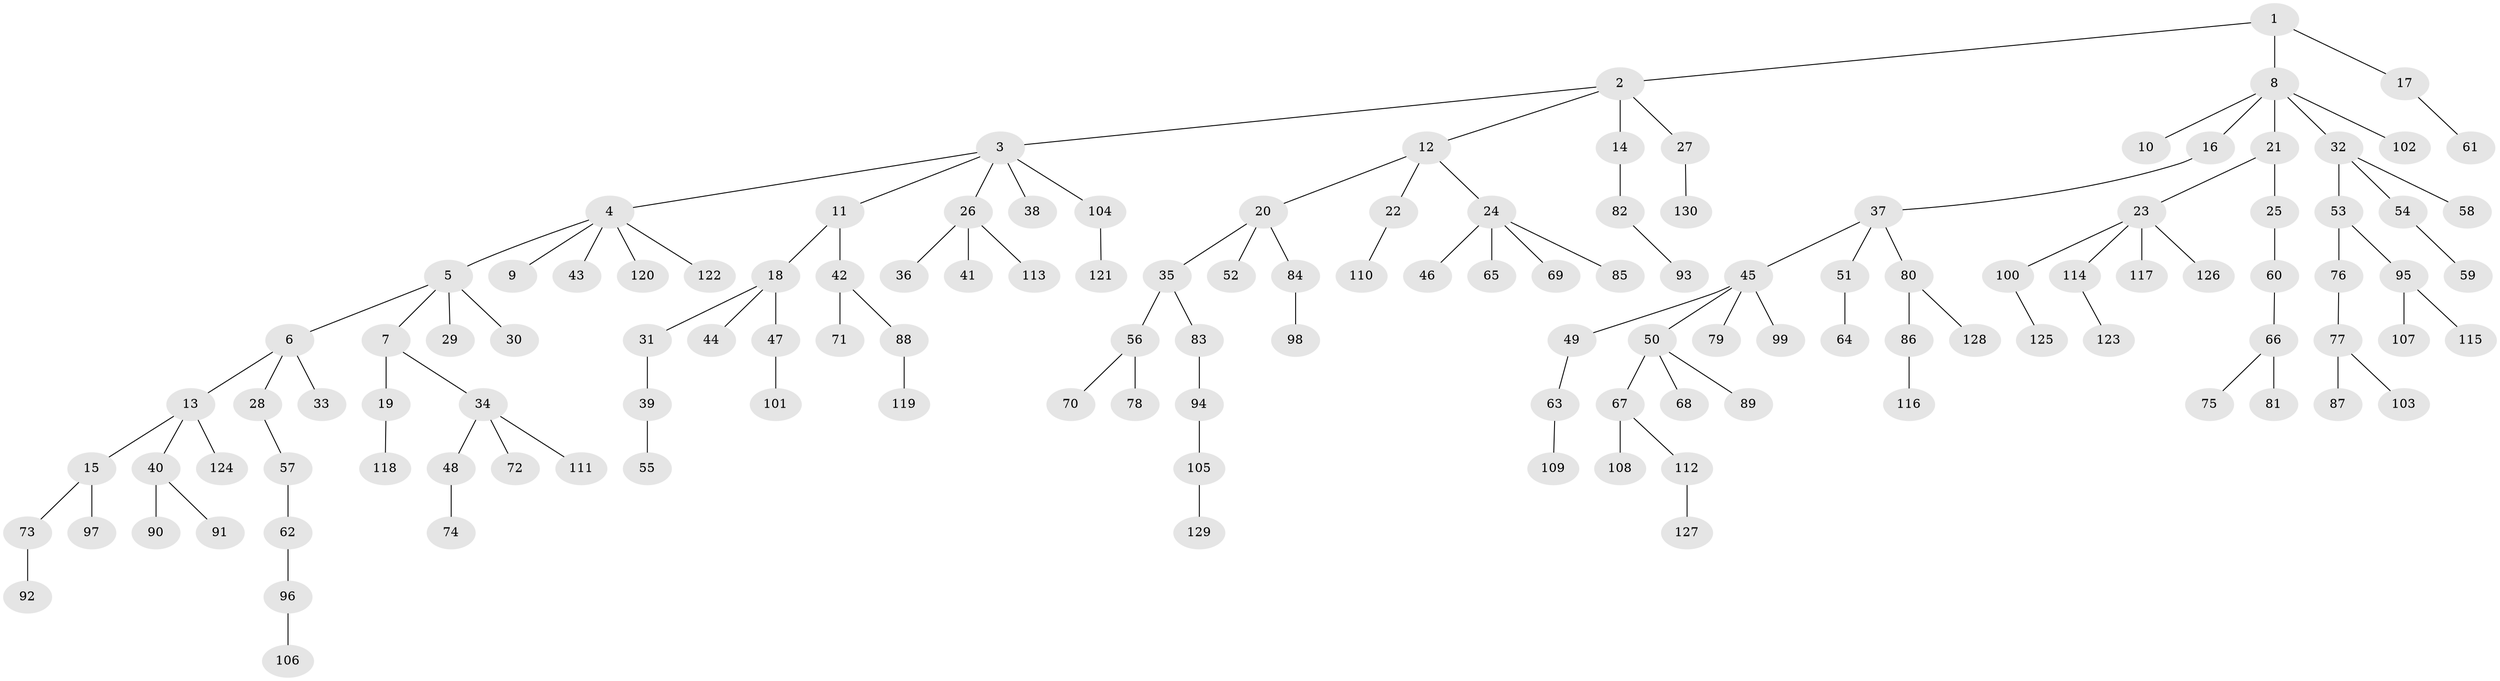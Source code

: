 // Generated by graph-tools (version 1.1) at 2025/02/03/09/25 03:02:17]
// undirected, 130 vertices, 129 edges
graph export_dot {
graph [start="1"]
  node [color=gray90,style=filled];
  1;
  2;
  3;
  4;
  5;
  6;
  7;
  8;
  9;
  10;
  11;
  12;
  13;
  14;
  15;
  16;
  17;
  18;
  19;
  20;
  21;
  22;
  23;
  24;
  25;
  26;
  27;
  28;
  29;
  30;
  31;
  32;
  33;
  34;
  35;
  36;
  37;
  38;
  39;
  40;
  41;
  42;
  43;
  44;
  45;
  46;
  47;
  48;
  49;
  50;
  51;
  52;
  53;
  54;
  55;
  56;
  57;
  58;
  59;
  60;
  61;
  62;
  63;
  64;
  65;
  66;
  67;
  68;
  69;
  70;
  71;
  72;
  73;
  74;
  75;
  76;
  77;
  78;
  79;
  80;
  81;
  82;
  83;
  84;
  85;
  86;
  87;
  88;
  89;
  90;
  91;
  92;
  93;
  94;
  95;
  96;
  97;
  98;
  99;
  100;
  101;
  102;
  103;
  104;
  105;
  106;
  107;
  108;
  109;
  110;
  111;
  112;
  113;
  114;
  115;
  116;
  117;
  118;
  119;
  120;
  121;
  122;
  123;
  124;
  125;
  126;
  127;
  128;
  129;
  130;
  1 -- 2;
  1 -- 8;
  1 -- 17;
  2 -- 3;
  2 -- 12;
  2 -- 14;
  2 -- 27;
  3 -- 4;
  3 -- 11;
  3 -- 26;
  3 -- 38;
  3 -- 104;
  4 -- 5;
  4 -- 9;
  4 -- 43;
  4 -- 120;
  4 -- 122;
  5 -- 6;
  5 -- 7;
  5 -- 29;
  5 -- 30;
  6 -- 13;
  6 -- 28;
  6 -- 33;
  7 -- 19;
  7 -- 34;
  8 -- 10;
  8 -- 16;
  8 -- 21;
  8 -- 32;
  8 -- 102;
  11 -- 18;
  11 -- 42;
  12 -- 20;
  12 -- 22;
  12 -- 24;
  13 -- 15;
  13 -- 40;
  13 -- 124;
  14 -- 82;
  15 -- 73;
  15 -- 97;
  16 -- 37;
  17 -- 61;
  18 -- 31;
  18 -- 44;
  18 -- 47;
  19 -- 118;
  20 -- 35;
  20 -- 52;
  20 -- 84;
  21 -- 23;
  21 -- 25;
  22 -- 110;
  23 -- 100;
  23 -- 114;
  23 -- 117;
  23 -- 126;
  24 -- 46;
  24 -- 65;
  24 -- 69;
  24 -- 85;
  25 -- 60;
  26 -- 36;
  26 -- 41;
  26 -- 113;
  27 -- 130;
  28 -- 57;
  31 -- 39;
  32 -- 53;
  32 -- 54;
  32 -- 58;
  34 -- 48;
  34 -- 72;
  34 -- 111;
  35 -- 56;
  35 -- 83;
  37 -- 45;
  37 -- 51;
  37 -- 80;
  39 -- 55;
  40 -- 90;
  40 -- 91;
  42 -- 71;
  42 -- 88;
  45 -- 49;
  45 -- 50;
  45 -- 79;
  45 -- 99;
  47 -- 101;
  48 -- 74;
  49 -- 63;
  50 -- 67;
  50 -- 68;
  50 -- 89;
  51 -- 64;
  53 -- 76;
  53 -- 95;
  54 -- 59;
  56 -- 70;
  56 -- 78;
  57 -- 62;
  60 -- 66;
  62 -- 96;
  63 -- 109;
  66 -- 75;
  66 -- 81;
  67 -- 108;
  67 -- 112;
  73 -- 92;
  76 -- 77;
  77 -- 87;
  77 -- 103;
  80 -- 86;
  80 -- 128;
  82 -- 93;
  83 -- 94;
  84 -- 98;
  86 -- 116;
  88 -- 119;
  94 -- 105;
  95 -- 107;
  95 -- 115;
  96 -- 106;
  100 -- 125;
  104 -- 121;
  105 -- 129;
  112 -- 127;
  114 -- 123;
}
